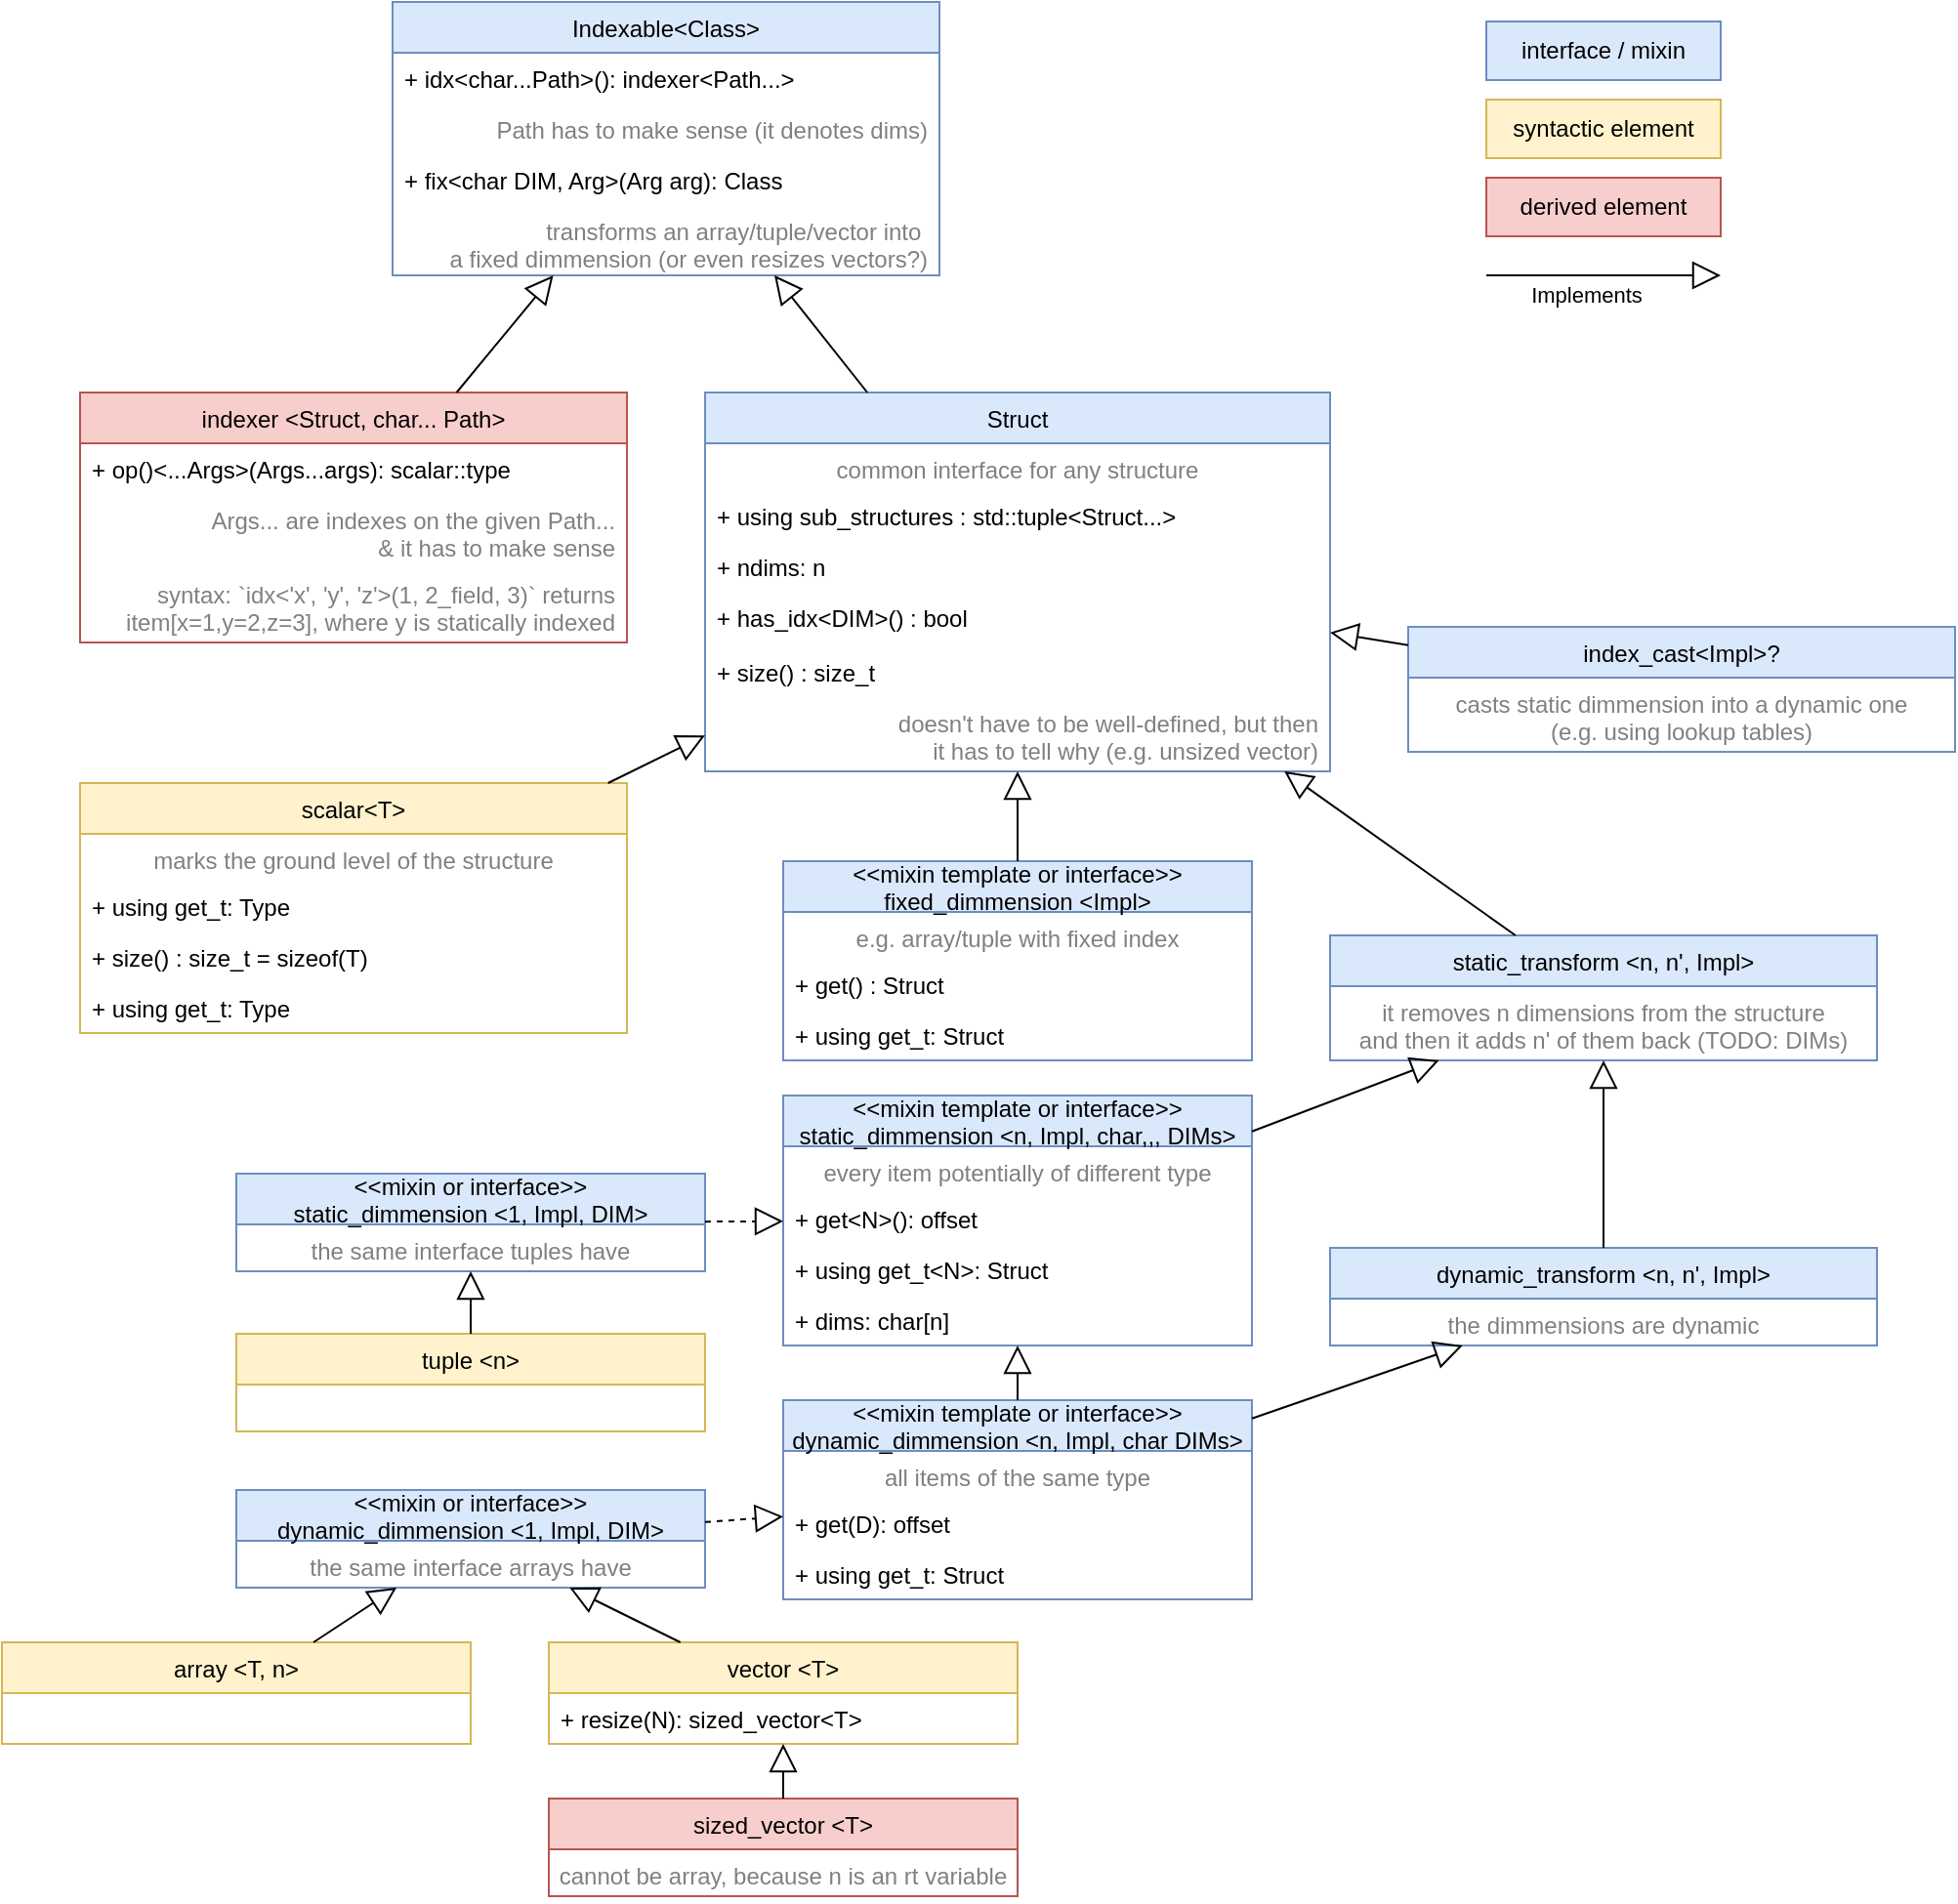 <mxfile version="14.0.1" type="device"><diagram id="ELx1RhbOvg-Tp1qydur3" name="Page-1"><mxGraphModel dx="1391" dy="908" grid="1" gridSize="10" guides="1" tooltips="1" connect="1" arrows="1" fold="1" page="1" pageScale="1" pageWidth="850" pageHeight="1100" math="0" shadow="0"><root><mxCell id="0"/><mxCell id="1" parent="0"/><mxCell id="lxPfKSCQmuNltVMme_C6-1" value="&lt;&lt;mixin template or interface&gt;&gt;&#10;static_dimmension &lt;n, Impl, char,,, DIMs&gt;" style="swimlane;fontStyle=0;childLayout=stackLayout;horizontal=1;startSize=26;fillColor=#dae8fc;horizontalStack=0;resizeParent=1;resizeParentMax=0;resizeLast=0;collapsible=1;marginBottom=0;strokeColor=#6c8ebf;" parent="1" vertex="1"><mxGeometry x="400" y="560" width="240" height="128" as="geometry"/></mxCell><mxCell id="-Enn-v3pQT1miKNKLqQV-27" value="every item potentially of different type" style="text;strokeColor=none;fillColor=none;align=center;verticalAlign=top;spacingLeft=4;spacingRight=4;overflow=hidden;rotatable=0;points=[[0,0.5],[1,0.5]];portConstraint=eastwest;fontColor=#808080;" vertex="1" parent="lxPfKSCQmuNltVMme_C6-1"><mxGeometry y="26" width="240" height="24" as="geometry"/></mxCell><mxCell id="A52JEfx4326fdEMBh8MM-43" value="+ get&lt;N&gt;(): offset" style="text;strokeColor=none;fillColor=none;align=left;verticalAlign=top;spacingLeft=4;spacingRight=4;overflow=hidden;rotatable=0;points=[[0,0.5],[1,0.5]];portConstraint=eastwest;" parent="lxPfKSCQmuNltVMme_C6-1" vertex="1"><mxGeometry y="50" width="240" height="26" as="geometry"/></mxCell><mxCell id="A52JEfx4326fdEMBh8MM-44" value="+ using get_t&lt;N&gt;: Struct" style="text;strokeColor=none;fillColor=none;align=left;verticalAlign=top;spacingLeft=4;spacingRight=4;overflow=hidden;rotatable=0;points=[[0,0.5],[1,0.5]];portConstraint=eastwest;" parent="lxPfKSCQmuNltVMme_C6-1" vertex="1"><mxGeometry y="76" width="240" height="26" as="geometry"/></mxCell><mxCell id="-Enn-v3pQT1miKNKLqQV-23" value="+ dims: char[n]" style="text;strokeColor=none;fillColor=none;align=left;verticalAlign=top;spacingLeft=4;spacingRight=4;overflow=hidden;rotatable=0;points=[[0,0.5],[1,0.5]];portConstraint=eastwest;" vertex="1" parent="lxPfKSCQmuNltVMme_C6-1"><mxGeometry y="102" width="240" height="26" as="geometry"/></mxCell><mxCell id="lxPfKSCQmuNltVMme_C6-5" value="&lt;&lt;mixin template or interface&gt;&gt;&#10;dynamic_dimmension &lt;n, Impl, char DIMs&gt;" style="swimlane;fontStyle=0;childLayout=stackLayout;horizontal=1;startSize=26;fillColor=#dae8fc;horizontalStack=0;resizeParent=1;resizeParentMax=0;resizeLast=0;collapsible=1;marginBottom=0;strokeColor=#6c8ebf;" parent="1" vertex="1"><mxGeometry x="400" y="716" width="240" height="102" as="geometry"/></mxCell><mxCell id="-Enn-v3pQT1miKNKLqQV-28" value="all items of the same type" style="text;strokeColor=none;fillColor=none;align=center;verticalAlign=top;spacingLeft=4;spacingRight=4;overflow=hidden;rotatable=0;points=[[0,0.5],[1,0.5]];portConstraint=eastwest;fontColor=#808080;" vertex="1" parent="lxPfKSCQmuNltVMme_C6-5"><mxGeometry y="26" width="240" height="24" as="geometry"/></mxCell><mxCell id="A52JEfx4326fdEMBh8MM-54" value="+ get(D): offset" style="text;strokeColor=none;fillColor=none;align=left;verticalAlign=top;spacingLeft=4;spacingRight=4;overflow=hidden;rotatable=0;points=[[0,0.5],[1,0.5]];portConstraint=eastwest;" parent="lxPfKSCQmuNltVMme_C6-5" vertex="1"><mxGeometry y="50" width="240" height="26" as="geometry"/></mxCell><mxCell id="A52JEfx4326fdEMBh8MM-55" value="+ using get_t: Struct" style="text;strokeColor=none;fillColor=none;align=left;verticalAlign=top;spacingLeft=4;spacingRight=4;overflow=hidden;rotatable=0;points=[[0,0.5],[1,0.5]];portConstraint=eastwest;" parent="lxPfKSCQmuNltVMme_C6-5" vertex="1"><mxGeometry y="76" width="240" height="26" as="geometry"/></mxCell><mxCell id="lxPfKSCQmuNltVMme_C6-7" value="" style="endArrow=block;endFill=0;endSize=12;html=1;" parent="1" source="lxPfKSCQmuNltVMme_C6-5" target="lxPfKSCQmuNltVMme_C6-1" edge="1"><mxGeometry width="160" relative="1" as="geometry"><mxPoint x="240" y="996" as="sourcePoint"/><mxPoint x="220" y="656" as="targetPoint"/></mxGeometry></mxCell><mxCell id="A52JEfx4326fdEMBh8MM-5" value="&lt;&lt;mixin or interface&gt;&gt;&#10;static_dimmension &lt;1, Impl, DIM&gt;" style="swimlane;fontStyle=0;childLayout=stackLayout;horizontal=1;startSize=26;fillColor=#dae8fc;horizontalStack=0;resizeParent=1;resizeParentMax=0;resizeLast=0;collapsible=1;marginBottom=0;strokeColor=#6c8ebf;" parent="1" vertex="1"><mxGeometry x="120" y="600" width="240" height="50" as="geometry"/></mxCell><mxCell id="-Enn-v3pQT1miKNKLqQV-30" value="the same interface tuples have" style="text;strokeColor=none;fillColor=none;align=center;verticalAlign=top;spacingLeft=4;spacingRight=4;overflow=hidden;rotatable=0;points=[[0,0.5],[1,0.5]];portConstraint=eastwest;fontColor=#808080;" vertex="1" parent="A52JEfx4326fdEMBh8MM-5"><mxGeometry y="26" width="240" height="24" as="geometry"/></mxCell><mxCell id="A52JEfx4326fdEMBh8MM-6" value="" style="endArrow=block;endFill=0;endSize=12;html=1;dashed=1;" parent="1" source="A52JEfx4326fdEMBh8MM-5" target="lxPfKSCQmuNltVMme_C6-1" edge="1"><mxGeometry width="160" relative="1" as="geometry"><mxPoint x="490" y="648" as="sourcePoint"/><mxPoint x="490" y="608" as="targetPoint"/></mxGeometry></mxCell><mxCell id="A52JEfx4326fdEMBh8MM-7" value="tuple &lt;n&gt;" style="swimlane;fontStyle=0;childLayout=stackLayout;horizontal=1;startSize=26;fillColor=#fff2cc;horizontalStack=0;resizeParent=1;resizeParentMax=0;resizeLast=0;collapsible=1;marginBottom=0;strokeColor=#d6b656;" parent="1" vertex="1"><mxGeometry x="120" y="682" width="240" height="50" as="geometry"/></mxCell><mxCell id="A52JEfx4326fdEMBh8MM-8" value="" style="endArrow=block;endFill=0;endSize=12;html=1;" parent="1" source="A52JEfx4326fdEMBh8MM-7" target="A52JEfx4326fdEMBh8MM-5" edge="1"><mxGeometry width="160" relative="1" as="geometry"><mxPoint x="290" y="730" as="sourcePoint"/><mxPoint x="290" y="690" as="targetPoint"/></mxGeometry></mxCell><mxCell id="A52JEfx4326fdEMBh8MM-9" value="&lt;&lt;mixin or interface&gt;&gt;&#10;dynamic_dimmension &lt;1, Impl, DIM&gt;" style="swimlane;fontStyle=0;childLayout=stackLayout;horizontal=1;startSize=26;fillColor=#dae8fc;horizontalStack=0;resizeParent=1;resizeParentMax=0;resizeLast=0;collapsible=1;marginBottom=0;strokeColor=#6c8ebf;" parent="1" vertex="1"><mxGeometry x="120" y="762" width="240" height="50" as="geometry"/></mxCell><mxCell id="-Enn-v3pQT1miKNKLqQV-29" value="the same interface arrays have" style="text;strokeColor=none;fillColor=none;align=center;verticalAlign=top;spacingLeft=4;spacingRight=4;overflow=hidden;rotatable=0;points=[[0,0.5],[1,0.5]];portConstraint=eastwest;fontColor=#808080;" vertex="1" parent="A52JEfx4326fdEMBh8MM-9"><mxGeometry y="26" width="240" height="24" as="geometry"/></mxCell><mxCell id="A52JEfx4326fdEMBh8MM-10" value="" style="endArrow=block;endFill=0;endSize=12;html=1;dashed=1;" parent="1" source="A52JEfx4326fdEMBh8MM-9" target="lxPfKSCQmuNltVMme_C6-5" edge="1"><mxGeometry width="160" relative="1" as="geometry"><mxPoint x="610" y="609" as="sourcePoint"/><mxPoint x="570" y="608" as="targetPoint"/></mxGeometry></mxCell><mxCell id="A52JEfx4326fdEMBh8MM-12" value="vector &lt;T&gt;" style="swimlane;fontStyle=0;childLayout=stackLayout;horizontal=1;startSize=26;fillColor=#fff2cc;horizontalStack=0;resizeParent=1;resizeParentMax=0;resizeLast=0;collapsible=1;marginBottom=0;strokeColor=#d6b656;" parent="1" vertex="1"><mxGeometry x="280" y="840" width="240" height="52" as="geometry"/></mxCell><mxCell id="-Enn-v3pQT1miKNKLqQV-5" value="+ resize(N): sized_vector&lt;T&gt;" style="text;strokeColor=none;fillColor=none;align=left;verticalAlign=top;spacingLeft=4;spacingRight=4;overflow=hidden;rotatable=0;points=[[0,0.5],[1,0.5]];portConstraint=eastwest;" vertex="1" parent="A52JEfx4326fdEMBh8MM-12"><mxGeometry y="26" width="240" height="26" as="geometry"/></mxCell><mxCell id="A52JEfx4326fdEMBh8MM-13" value="array &lt;T, n&gt;" style="swimlane;fontStyle=0;childLayout=stackLayout;horizontal=1;startSize=26;fillColor=#fff2cc;horizontalStack=0;resizeParent=1;resizeParentMax=0;resizeLast=0;collapsible=1;marginBottom=0;strokeColor=#d6b656;" parent="1" vertex="1"><mxGeometry y="840" width="240" height="52" as="geometry"/></mxCell><mxCell id="A52JEfx4326fdEMBh8MM-14" value="" style="endArrow=block;endFill=0;endSize=12;html=1;" parent="1" source="A52JEfx4326fdEMBh8MM-13" target="A52JEfx4326fdEMBh8MM-9" edge="1"><mxGeometry width="160" relative="1" as="geometry"><mxPoint x="490" y="688" as="sourcePoint"/><mxPoint x="490" y="648" as="targetPoint"/></mxGeometry></mxCell><mxCell id="A52JEfx4326fdEMBh8MM-15" value="" style="endArrow=block;endFill=0;endSize=12;html=1;" parent="1" source="A52JEfx4326fdEMBh8MM-12" target="A52JEfx4326fdEMBh8MM-9" edge="1"><mxGeometry width="160" relative="1" as="geometry"><mxPoint x="570" y="808" as="sourcePoint"/><mxPoint x="650" y="766" as="targetPoint"/></mxGeometry></mxCell><mxCell id="A52JEfx4326fdEMBh8MM-19" value="dynamic_transform &lt;n, n', Impl&gt;" style="swimlane;fontStyle=0;childLayout=stackLayout;horizontal=1;startSize=26;fillColor=#dae8fc;horizontalStack=0;resizeParent=1;resizeParentMax=0;resizeLast=0;collapsible=1;marginBottom=0;strokeColor=#6c8ebf;" parent="1" vertex="1"><mxGeometry x="680" y="638" width="280" height="50" as="geometry"/></mxCell><mxCell id="-Enn-v3pQT1miKNKLqQV-7" value="the dimmensions are dynamic" style="text;strokeColor=none;fillColor=none;align=center;verticalAlign=top;spacingLeft=4;spacingRight=4;overflow=hidden;rotatable=0;points=[[0,0.5],[1,0.5]];portConstraint=eastwest;fontColor=#808080;" vertex="1" parent="A52JEfx4326fdEMBh8MM-19"><mxGeometry y="26" width="280" height="24" as="geometry"/></mxCell><mxCell id="A52JEfx4326fdEMBh8MM-20" value="static_transform &lt;n, n', Impl&gt;" style="swimlane;fontStyle=0;childLayout=stackLayout;horizontal=1;startSize=26;fillColor=#dae8fc;horizontalStack=0;resizeParent=1;resizeParentMax=0;resizeLast=0;collapsible=1;marginBottom=0;strokeColor=#6c8ebf;" parent="1" vertex="1"><mxGeometry x="680" y="478" width="280" height="64" as="geometry"/></mxCell><mxCell id="-Enn-v3pQT1miKNKLqQV-6" value="it removes n dimensions from the structure&#10;and then it adds n' of them back (TODO: DIMs)" style="text;strokeColor=none;fillColor=none;align=center;verticalAlign=top;spacingLeft=4;spacingRight=4;overflow=hidden;rotatable=0;points=[[0,0.5],[1,0.5]];portConstraint=eastwest;fontColor=#808080;" vertex="1" parent="A52JEfx4326fdEMBh8MM-20"><mxGeometry y="26" width="280" height="38" as="geometry"/></mxCell><mxCell id="A52JEfx4326fdEMBh8MM-23" value="indexer &lt;Struct, char... Path&gt;" style="swimlane;fontStyle=0;childLayout=stackLayout;horizontal=1;startSize=26;fillColor=#f8cecc;horizontalStack=0;resizeParent=1;resizeParentMax=0;resizeLast=0;collapsible=1;marginBottom=0;strokeColor=#b85450;" parent="1" vertex="1"><mxGeometry x="40" y="200" width="280" height="128" as="geometry"/></mxCell><mxCell id="A52JEfx4326fdEMBh8MM-56" value="+ op()&lt;...Args&gt;(Args...args): scalar::type" style="text;strokeColor=none;fillColor=none;align=left;verticalAlign=top;spacingLeft=4;spacingRight=4;overflow=hidden;rotatable=0;points=[[0,0.5],[1,0.5]];portConstraint=eastwest;" parent="A52JEfx4326fdEMBh8MM-23" vertex="1"><mxGeometry y="26" width="280" height="26" as="geometry"/></mxCell><mxCell id="A52JEfx4326fdEMBh8MM-59" value="Args... are indexes on the given Path...&#10;&amp; it has to make sense" style="text;strokeColor=none;fillColor=none;align=right;verticalAlign=top;spacingLeft=4;spacingRight=4;overflow=hidden;rotatable=0;points=[[0,0.5],[1,0.5]];portConstraint=eastwest;fontColor=#808080;" parent="A52JEfx4326fdEMBh8MM-23" vertex="1"><mxGeometry y="52" width="280" height="38" as="geometry"/></mxCell><mxCell id="-Enn-v3pQT1miKNKLqQV-8" value="syntax: `idx&lt;'x', 'y', 'z'&gt;(1, 2_field, 3)` returns&#10;item[x=1,y=2,z=3], where y is statically indexed" style="text;strokeColor=none;fillColor=none;align=right;verticalAlign=top;spacingLeft=4;spacingRight=4;overflow=hidden;rotatable=0;points=[[0,0.5],[1,0.5]];portConstraint=eastwest;fontColor=#808080;" vertex="1" parent="A52JEfx4326fdEMBh8MM-23"><mxGeometry y="90" width="280" height="38" as="geometry"/></mxCell><mxCell id="A52JEfx4326fdEMBh8MM-24" value="Struct" style="swimlane;fontStyle=0;childLayout=stackLayout;horizontal=1;startSize=26;fillColor=#dae8fc;horizontalStack=0;resizeParent=1;resizeParentMax=0;resizeLast=0;collapsible=1;marginBottom=0;strokeColor=#6c8ebf;" parent="1" vertex="1"><mxGeometry x="360" y="200" width="320" height="194" as="geometry"/></mxCell><mxCell id="-Enn-v3pQT1miKNKLqQV-19" value="common interface for any structure" style="text;strokeColor=none;fillColor=none;align=center;verticalAlign=top;spacingLeft=4;spacingRight=4;overflow=hidden;rotatable=0;points=[[0,0.5],[1,0.5]];portConstraint=eastwest;fontColor=#808080;" vertex="1" parent="A52JEfx4326fdEMBh8MM-24"><mxGeometry y="26" width="320" height="24" as="geometry"/></mxCell><mxCell id="-Enn-v3pQT1miKNKLqQV-11" value="+ using sub_structures : std::tuple&lt;Struct...&gt;" style="text;strokeColor=none;fillColor=none;align=left;verticalAlign=top;spacingLeft=4;spacingRight=4;overflow=hidden;rotatable=0;points=[[0,0.5],[1,0.5]];portConstraint=eastwest;" vertex="1" parent="A52JEfx4326fdEMBh8MM-24"><mxGeometry y="50" width="320" height="26" as="geometry"/></mxCell><mxCell id="-Enn-v3pQT1miKNKLqQV-25" value="+ ndims: n" style="text;strokeColor=none;fillColor=none;align=left;verticalAlign=top;spacingLeft=4;spacingRight=4;overflow=hidden;rotatable=0;points=[[0,0.5],[1,0.5]];portConstraint=eastwest;" vertex="1" parent="A52JEfx4326fdEMBh8MM-24"><mxGeometry y="76" width="320" height="26" as="geometry"/></mxCell><mxCell id="-Enn-v3pQT1miKNKLqQV-12" value="+ has_idx&lt;DIM&gt;() : bool" style="text;strokeColor=none;fillColor=none;align=left;verticalAlign=top;spacingLeft=4;spacingRight=4;overflow=hidden;rotatable=0;points=[[0,0.5],[1,0.5]];portConstraint=eastwest;" vertex="1" parent="A52JEfx4326fdEMBh8MM-24"><mxGeometry y="102" width="320" height="28" as="geometry"/></mxCell><mxCell id="-Enn-v3pQT1miKNKLqQV-14" value="+ size() : size_t" style="text;strokeColor=none;fillColor=none;align=left;verticalAlign=top;spacingLeft=4;spacingRight=4;overflow=hidden;rotatable=0;points=[[0,0.5],[1,0.5]];portConstraint=eastwest;" vertex="1" parent="A52JEfx4326fdEMBh8MM-24"><mxGeometry y="130" width="320" height="26" as="geometry"/></mxCell><mxCell id="-Enn-v3pQT1miKNKLqQV-15" value="doesn't have to be well-defined, but then&#10;it has to tell why (e.g. unsized vector)" style="text;strokeColor=none;fillColor=none;align=right;verticalAlign=top;spacingLeft=4;spacingRight=4;overflow=hidden;rotatable=0;points=[[0,0.5],[1,0.5]];portConstraint=eastwest;fontColor=#808080;" vertex="1" parent="A52JEfx4326fdEMBh8MM-24"><mxGeometry y="156" width="320" height="38" as="geometry"/></mxCell><mxCell id="A52JEfx4326fdEMBh8MM-45" value="scalar&lt;T&gt;" style="swimlane;fontStyle=0;childLayout=stackLayout;horizontal=1;startSize=26;fillColor=#fff2cc;horizontalStack=0;resizeParent=1;resizeParentMax=0;resizeLast=0;collapsible=1;marginBottom=0;strokeColor=#d6b656;" parent="1" vertex="1"><mxGeometry x="40" y="400" width="280" height="128" as="geometry"/></mxCell><mxCell id="-Enn-v3pQT1miKNKLqQV-16" value="marks the ground level of the structure" style="text;strokeColor=none;fillColor=none;align=center;verticalAlign=top;spacingLeft=4;spacingRight=4;overflow=hidden;rotatable=0;points=[[0,0.5],[1,0.5]];portConstraint=eastwest;fontColor=#808080;" vertex="1" parent="A52JEfx4326fdEMBh8MM-45"><mxGeometry y="26" width="280" height="24" as="geometry"/></mxCell><mxCell id="-Enn-v3pQT1miKNKLqQV-22" value="+ using get_t: Type" style="text;strokeColor=none;fillColor=none;align=left;verticalAlign=top;spacingLeft=4;spacingRight=4;overflow=hidden;rotatable=0;points=[[0,0.5],[1,0.5]];portConstraint=eastwest;" vertex="1" parent="A52JEfx4326fdEMBh8MM-45"><mxGeometry y="50" width="280" height="26" as="geometry"/></mxCell><mxCell id="-Enn-v3pQT1miKNKLqQV-20" value="+ size() : size_t = sizeof(T)" style="text;strokeColor=none;fillColor=none;align=left;verticalAlign=top;spacingLeft=4;spacingRight=4;overflow=hidden;rotatable=0;points=[[0,0.5],[1,0.5]];portConstraint=eastwest;" vertex="1" parent="A52JEfx4326fdEMBh8MM-45"><mxGeometry y="76" width="280" height="26" as="geometry"/></mxCell><mxCell id="-Enn-v3pQT1miKNKLqQV-21" value="+ using get_t: Type" style="text;strokeColor=none;fillColor=none;align=left;verticalAlign=top;spacingLeft=4;spacingRight=4;overflow=hidden;rotatable=0;points=[[0,0.5],[1,0.5]];portConstraint=eastwest;" vertex="1" parent="A52JEfx4326fdEMBh8MM-45"><mxGeometry y="102" width="280" height="26" as="geometry"/></mxCell><mxCell id="A52JEfx4326fdEMBh8MM-53" value="" style="endArrow=block;endFill=0;endSize=12;html=1;" parent="1" source="A52JEfx4326fdEMBh8MM-45" target="A52JEfx4326fdEMBh8MM-24" edge="1"><mxGeometry width="160" relative="1" as="geometry"><mxPoint x="691.12" y="224.024" as="sourcePoint"/><mxPoint x="730" y="186" as="targetPoint"/></mxGeometry></mxCell><mxCell id="A52JEfx4326fdEMBh8MM-62" value="&lt;&lt;mixin template or interface&gt;&gt;&#10;fixed_dimmension &lt;Impl&gt;" style="swimlane;fontStyle=0;childLayout=stackLayout;horizontal=1;startSize=26;fillColor=#dae8fc;horizontalStack=0;resizeParent=1;resizeParentMax=0;resizeLast=0;collapsible=1;marginBottom=0;strokeColor=#6c8ebf;" parent="1" vertex="1"><mxGeometry x="400" y="440" width="240" height="102" as="geometry"/></mxCell><mxCell id="-Enn-v3pQT1miKNKLqQV-26" value="e.g. array/tuple with fixed index" style="text;strokeColor=none;fillColor=none;align=center;verticalAlign=top;spacingLeft=4;spacingRight=4;overflow=hidden;rotatable=0;points=[[0,0.5],[1,0.5]];portConstraint=eastwest;fontColor=#808080;" vertex="1" parent="A52JEfx4326fdEMBh8MM-62"><mxGeometry y="26" width="240" height="24" as="geometry"/></mxCell><mxCell id="A52JEfx4326fdEMBh8MM-64" value="+ get() : Struct" style="text;strokeColor=none;fillColor=none;align=left;verticalAlign=top;spacingLeft=4;spacingRight=4;overflow=hidden;rotatable=0;points=[[0,0.5],[1,0.5]];portConstraint=eastwest;" parent="A52JEfx4326fdEMBh8MM-62" vertex="1"><mxGeometry y="50" width="240" height="26" as="geometry"/></mxCell><mxCell id="-Enn-v3pQT1miKNKLqQV-13" value="+ using get_t: Struct" style="text;strokeColor=none;fillColor=none;align=left;verticalAlign=top;spacingLeft=4;spacingRight=4;overflow=hidden;rotatable=0;points=[[0,0.5],[1,0.5]];portConstraint=eastwest;" vertex="1" parent="A52JEfx4326fdEMBh8MM-62"><mxGeometry y="76" width="240" height="26" as="geometry"/></mxCell><mxCell id="A52JEfx4326fdEMBh8MM-65" value="" style="endArrow=block;endFill=0;endSize=12;html=1;" parent="1" source="A52JEfx4326fdEMBh8MM-62" target="A52JEfx4326fdEMBh8MM-24" edge="1"><mxGeometry width="160" relative="1" as="geometry"><mxPoint x="352.222" y="488" as="sourcePoint"/><mxPoint x="199.441" y="510" as="targetPoint"/></mxGeometry></mxCell><mxCell id="A52JEfx4326fdEMBh8MM-71" value="Indexable&lt;Class&gt;" style="swimlane;fontStyle=0;childLayout=stackLayout;horizontal=1;startSize=26;fillColor=#dae8fc;horizontalStack=0;resizeParent=1;resizeParentMax=0;resizeLast=0;collapsible=1;marginBottom=0;strokeColor=#6c8ebf;" parent="1" vertex="1"><mxGeometry x="200" width="280" height="140" as="geometry"/></mxCell><mxCell id="A52JEfx4326fdEMBh8MM-72" value="+ idx&lt;char...Path&gt;(): indexer&lt;Path...&gt;" style="text;strokeColor=none;fillColor=none;align=left;verticalAlign=top;spacingLeft=4;spacingRight=4;overflow=hidden;rotatable=0;points=[[0,0.5],[1,0.5]];portConstraint=eastwest;" parent="A52JEfx4326fdEMBh8MM-71" vertex="1"><mxGeometry y="26" width="280" height="26" as="geometry"/></mxCell><mxCell id="A52JEfx4326fdEMBh8MM-73" value="Path has to make sense (it denotes dims)" style="text;strokeColor=none;fillColor=none;align=right;verticalAlign=top;spacingLeft=4;spacingRight=4;overflow=hidden;rotatable=0;points=[[0,0.5],[1,0.5]];portConstraint=eastwest;fontColor=#808080;" parent="A52JEfx4326fdEMBh8MM-71" vertex="1"><mxGeometry y="52" width="280" height="26" as="geometry"/></mxCell><mxCell id="A52JEfx4326fdEMBh8MM-74" value="+ fix&lt;char DIM, Arg&gt;(Arg arg): Class" style="text;strokeColor=none;fillColor=none;align=left;verticalAlign=top;spacingLeft=4;spacingRight=4;overflow=hidden;rotatable=0;points=[[0,0.5],[1,0.5]];portConstraint=eastwest;" parent="A52JEfx4326fdEMBh8MM-71" vertex="1"><mxGeometry y="78" width="280" height="26" as="geometry"/></mxCell><mxCell id="-Enn-v3pQT1miKNKLqQV-42" value="transforms an array/tuple/vector into &#10;a fixed dimmension (or even resizes vectors?)" style="text;strokeColor=none;fillColor=none;align=right;verticalAlign=top;spacingLeft=4;spacingRight=4;overflow=hidden;rotatable=0;points=[[0,0.5],[1,0.5]];portConstraint=eastwest;fontColor=#808080;" vertex="1" parent="A52JEfx4326fdEMBh8MM-71"><mxGeometry y="104" width="280" height="36" as="geometry"/></mxCell><mxCell id="A52JEfx4326fdEMBh8MM-75" value="" style="endArrow=block;endFill=0;endSize=12;html=1;" parent="1" source="A52JEfx4326fdEMBh8MM-24" target="A52JEfx4326fdEMBh8MM-71" edge="1"><mxGeometry width="160" relative="1" as="geometry"><mxPoint x="672.556" y="186" as="sourcePoint"/><mxPoint x="723.083" y="144" as="targetPoint"/></mxGeometry></mxCell><mxCell id="A52JEfx4326fdEMBh8MM-76" value="" style="endArrow=block;endFill=0;endSize=12;html=1;" parent="1" source="A52JEfx4326fdEMBh8MM-23" target="A52JEfx4326fdEMBh8MM-71" edge="1"><mxGeometry width="160" relative="1" as="geometry"><mxPoint x="238" y="250" as="sourcePoint"/><mxPoint x="182" y="194" as="targetPoint"/></mxGeometry></mxCell><mxCell id="A52JEfx4326fdEMBh8MM-79" value="sized_vector &lt;T&gt;" style="swimlane;fontStyle=0;childLayout=stackLayout;horizontal=1;startSize=26;fillColor=#f8cecc;horizontalStack=0;resizeParent=1;resizeParentMax=0;resizeLast=0;collapsible=1;marginBottom=0;strokeColor=#b85450;" parent="1" vertex="1"><mxGeometry x="280" y="920" width="240" height="50" as="geometry"/></mxCell><mxCell id="-Enn-v3pQT1miKNKLqQV-31" value="cannot be array, because n is an rt variable" style="text;strokeColor=none;fillColor=none;align=center;verticalAlign=top;spacingLeft=4;spacingRight=4;overflow=hidden;rotatable=0;points=[[0,0.5],[1,0.5]];portConstraint=eastwest;fontColor=#808080;" vertex="1" parent="A52JEfx4326fdEMBh8MM-79"><mxGeometry y="26" width="240" height="24" as="geometry"/></mxCell><mxCell id="A52JEfx4326fdEMBh8MM-80" value="" style="endArrow=block;endFill=0;endSize=12;html=1;" parent="1" source="A52JEfx4326fdEMBh8MM-79" target="A52JEfx4326fdEMBh8MM-12" edge="1"><mxGeometry width="160" relative="1" as="geometry"><mxPoint x="851.121" y="848" as="sourcePoint"/><mxPoint x="788.318" y="806" as="targetPoint"/></mxGeometry></mxCell><mxCell id="-Enn-v3pQT1miKNKLqQV-17" value="" style="endArrow=block;endFill=0;endSize=12;html=1;" edge="1" parent="1"><mxGeometry width="160" relative="1" as="geometry"><mxPoint x="759.997" y="140" as="sourcePoint"/><mxPoint x="880" y="140" as="targetPoint"/></mxGeometry></mxCell><mxCell id="-Enn-v3pQT1miKNKLqQV-18" value="Implements" style="edgeLabel;html=1;align=center;verticalAlign=middle;resizable=0;points=[];" vertex="1" connectable="0" parent="-Enn-v3pQT1miKNKLqQV-17"><mxGeometry x="0.362" y="1" relative="1" as="geometry"><mxPoint x="-31.17" y="11" as="offset"/></mxGeometry></mxCell><mxCell id="-Enn-v3pQT1miKNKLqQV-33" value="" style="endArrow=block;endFill=0;endSize=12;html=1;" edge="1" parent="1" source="A52JEfx4326fdEMBh8MM-19" target="A52JEfx4326fdEMBh8MM-20"><mxGeometry width="160" relative="1" as="geometry"><mxPoint x="-3.575" y="570" as="sourcePoint"/><mxPoint x="260" y="524" as="targetPoint"/></mxGeometry></mxCell><mxCell id="-Enn-v3pQT1miKNKLqQV-34" value="" style="endArrow=block;endFill=0;endSize=12;html=1;" edge="1" parent="1" source="lxPfKSCQmuNltVMme_C6-1" target="A52JEfx4326fdEMBh8MM-20"><mxGeometry width="160" relative="1" as="geometry"><mxPoint x="1200" y="546.4" as="sourcePoint"/><mxPoint x="1030.0" y="676.0" as="targetPoint"/></mxGeometry></mxCell><mxCell id="-Enn-v3pQT1miKNKLqQV-35" value="" style="endArrow=block;endFill=0;endSize=12;html=1;" edge="1" parent="1" source="lxPfKSCQmuNltVMme_C6-5" target="A52JEfx4326fdEMBh8MM-19"><mxGeometry width="160" relative="1" as="geometry"><mxPoint x="330.0" y="594.4" as="sourcePoint"/><mxPoint x="290.0" y="595.2" as="targetPoint"/></mxGeometry></mxCell><mxCell id="-Enn-v3pQT1miKNKLqQV-36" value="interface / mixin" style="rounded=0;whiteSpace=wrap;html=1;align=center;fillColor=#dae8fc;strokeColor=#6c8ebf;" vertex="1" parent="1"><mxGeometry x="760" y="10" width="120" height="30" as="geometry"/></mxCell><mxCell id="-Enn-v3pQT1miKNKLqQV-37" value="syntactic element" style="rounded=0;whiteSpace=wrap;html=1;align=center;fillColor=#fff2cc;strokeColor=#d6b656;" vertex="1" parent="1"><mxGeometry x="760" y="50" width="120" height="30" as="geometry"/></mxCell><mxCell id="-Enn-v3pQT1miKNKLqQV-39" value="derived element" style="rounded=0;whiteSpace=wrap;html=1;align=center;fillColor=#f8cecc;strokeColor=#b85450;" vertex="1" parent="1"><mxGeometry x="760" y="90" width="120" height="30" as="geometry"/></mxCell><mxCell id="-Enn-v3pQT1miKNKLqQV-40" value="index_cast&lt;Impl&gt;?" style="swimlane;fontStyle=0;childLayout=stackLayout;horizontal=1;startSize=26;fillColor=#dae8fc;horizontalStack=0;resizeParent=1;resizeParentMax=0;resizeLast=0;collapsible=1;marginBottom=0;strokeColor=#6c8ebf;" vertex="1" parent="1"><mxGeometry x="720" y="320" width="280" height="64" as="geometry"/></mxCell><mxCell id="-Enn-v3pQT1miKNKLqQV-41" value="casts static dimmension into a dynamic one&#10;(e.g. using lookup tables)" style="text;strokeColor=none;fillColor=none;align=center;verticalAlign=top;spacingLeft=4;spacingRight=4;overflow=hidden;rotatable=0;points=[[0,0.5],[1,0.5]];portConstraint=eastwest;fontColor=#808080;" vertex="1" parent="-Enn-v3pQT1miKNKLqQV-40"><mxGeometry y="26" width="280" height="38" as="geometry"/></mxCell><mxCell id="-Enn-v3pQT1miKNKLqQV-44" value="" style="endArrow=block;endFill=0;endSize=12;html=1;" edge="1" parent="1" source="A52JEfx4326fdEMBh8MM-20" target="A52JEfx4326fdEMBh8MM-24"><mxGeometry width="160" relative="1" as="geometry"><mxPoint x="512.877" y="528" as="sourcePoint"/><mxPoint x="634.702" y="404" as="targetPoint"/></mxGeometry></mxCell><mxCell id="-Enn-v3pQT1miKNKLqQV-45" value="" style="endArrow=block;endFill=0;endSize=12;html=1;" edge="1" parent="1" source="-Enn-v3pQT1miKNKLqQV-40" target="A52JEfx4326fdEMBh8MM-24"><mxGeometry width="160" relative="1" as="geometry"><mxPoint x="790.939" y="488" as="sourcePoint"/><mxPoint x="688.404" y="404" as="targetPoint"/></mxGeometry></mxCell></root></mxGraphModel></diagram></mxfile>